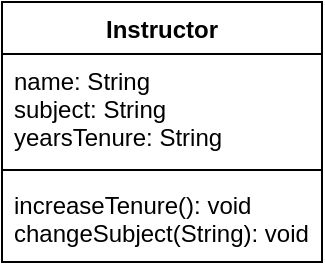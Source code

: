 <mxfile version="14.2.9" type="github">
  <diagram id="C5RBs43oDa-KdzZeNtuy" name="Page-1">
    <mxGraphModel dx="868" dy="450" grid="1" gridSize="10" guides="1" tooltips="1" connect="1" arrows="1" fold="1" page="1" pageScale="1" pageWidth="827" pageHeight="1169" math="0" shadow="0">
      <root>
        <mxCell id="WIyWlLk6GJQsqaUBKTNV-0" />
        <mxCell id="WIyWlLk6GJQsqaUBKTNV-1" parent="WIyWlLk6GJQsqaUBKTNV-0" />
        <mxCell id="lUgzqb7LJyQmLnhn0Q8u-0" value="Instructor" style="swimlane;fontStyle=1;align=center;verticalAlign=top;childLayout=stackLayout;horizontal=1;startSize=26;horizontalStack=0;resizeParent=1;resizeParentMax=0;resizeLast=0;collapsible=1;marginBottom=0;" vertex="1" parent="WIyWlLk6GJQsqaUBKTNV-1">
          <mxGeometry x="270" y="240" width="160" height="130" as="geometry" />
        </mxCell>
        <mxCell id="lUgzqb7LJyQmLnhn0Q8u-1" value="name: String&#xa;subject: String&#xa;yearsTenure: String" style="text;strokeColor=none;fillColor=none;align=left;verticalAlign=top;spacingLeft=4;spacingRight=4;overflow=hidden;rotatable=0;points=[[0,0.5],[1,0.5]];portConstraint=eastwest;" vertex="1" parent="lUgzqb7LJyQmLnhn0Q8u-0">
          <mxGeometry y="26" width="160" height="54" as="geometry" />
        </mxCell>
        <mxCell id="lUgzqb7LJyQmLnhn0Q8u-2" value="" style="line;strokeWidth=1;fillColor=none;align=left;verticalAlign=middle;spacingTop=-1;spacingLeft=3;spacingRight=3;rotatable=0;labelPosition=right;points=[];portConstraint=eastwest;" vertex="1" parent="lUgzqb7LJyQmLnhn0Q8u-0">
          <mxGeometry y="80" width="160" height="8" as="geometry" />
        </mxCell>
        <mxCell id="lUgzqb7LJyQmLnhn0Q8u-3" value="increaseTenure(): void&#xa;changeSubject(String): void" style="text;strokeColor=none;fillColor=none;align=left;verticalAlign=top;spacingLeft=4;spacingRight=4;overflow=hidden;rotatable=0;points=[[0,0.5],[1,0.5]];portConstraint=eastwest;" vertex="1" parent="lUgzqb7LJyQmLnhn0Q8u-0">
          <mxGeometry y="88" width="160" height="42" as="geometry" />
        </mxCell>
      </root>
    </mxGraphModel>
  </diagram>
</mxfile>
